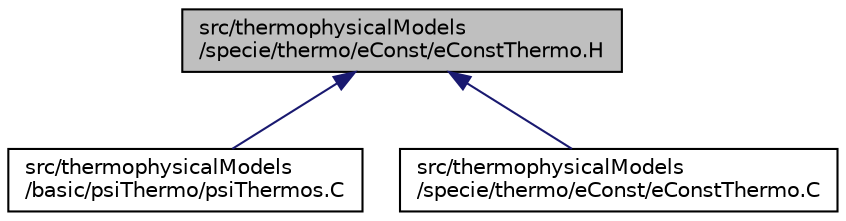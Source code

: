 digraph "src/thermophysicalModels/specie/thermo/eConst/eConstThermo.H"
{
  bgcolor="transparent";
  edge [fontname="Helvetica",fontsize="10",labelfontname="Helvetica",labelfontsize="10"];
  node [fontname="Helvetica",fontsize="10",shape=record];
  Node5 [label="src/thermophysicalModels\l/specie/thermo/eConst/eConstThermo.H",height=0.2,width=0.4,color="black", fillcolor="grey75", style="filled", fontcolor="black"];
  Node5 -> Node6 [dir="back",color="midnightblue",fontsize="10",style="solid",fontname="Helvetica"];
  Node6 [label="src/thermophysicalModels\l/basic/psiThermo/psiThermos.C",height=0.2,width=0.4,color="black",URL="$a15773.html"];
  Node5 -> Node7 [dir="back",color="midnightblue",fontsize="10",style="solid",fontname="Helvetica"];
  Node7 [label="src/thermophysicalModels\l/specie/thermo/eConst/eConstThermo.C",height=0.2,width=0.4,color="black",URL="$a17078.html"];
}
